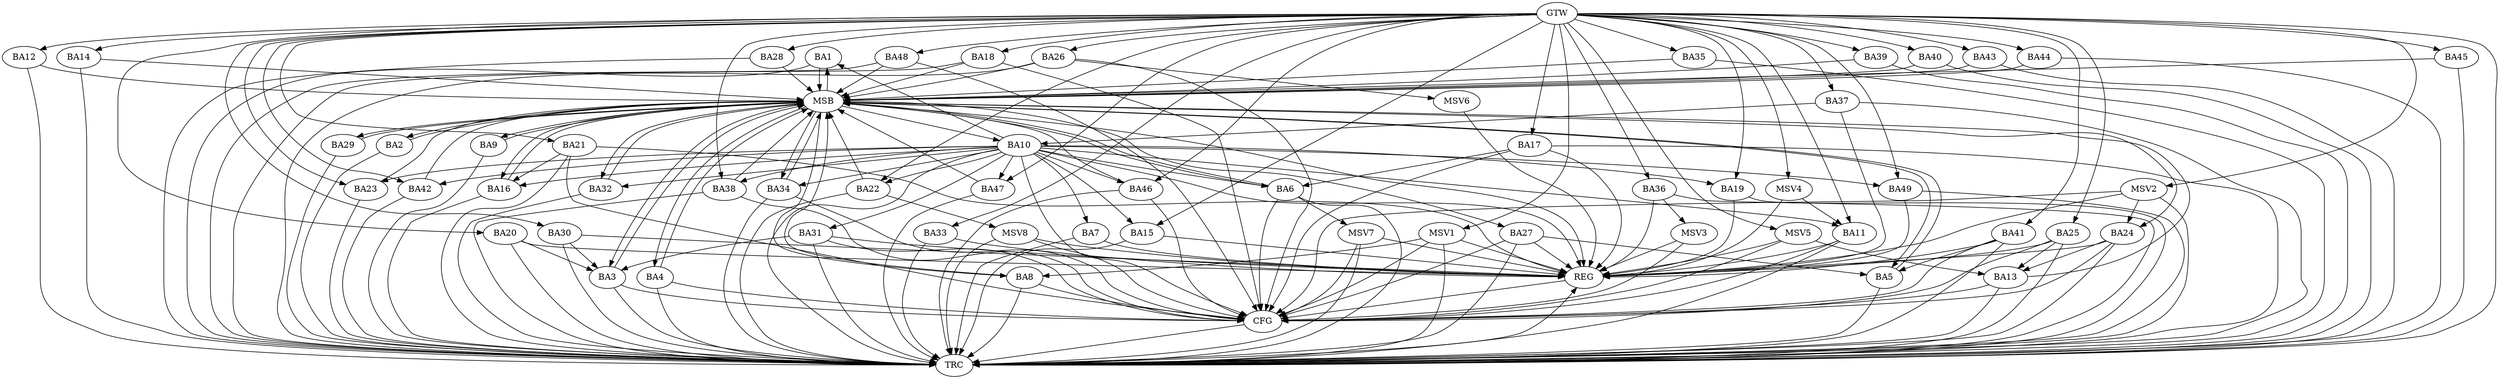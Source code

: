 strict digraph G {
  BA1 [ label="BA1" ];
  BA2 [ label="BA2" ];
  BA3 [ label="BA3" ];
  BA4 [ label="BA4" ];
  BA5 [ label="BA5" ];
  BA6 [ label="BA6" ];
  BA7 [ label="BA7" ];
  BA8 [ label="BA8" ];
  BA9 [ label="BA9" ];
  BA10 [ label="BA10" ];
  BA11 [ label="BA11" ];
  BA12 [ label="BA12" ];
  BA13 [ label="BA13" ];
  BA14 [ label="BA14" ];
  BA15 [ label="BA15" ];
  BA16 [ label="BA16" ];
  BA17 [ label="BA17" ];
  BA18 [ label="BA18" ];
  BA19 [ label="BA19" ];
  BA20 [ label="BA20" ];
  BA21 [ label="BA21" ];
  BA22 [ label="BA22" ];
  BA23 [ label="BA23" ];
  BA24 [ label="BA24" ];
  BA25 [ label="BA25" ];
  BA26 [ label="BA26" ];
  BA27 [ label="BA27" ];
  BA28 [ label="BA28" ];
  BA29 [ label="BA29" ];
  BA30 [ label="BA30" ];
  BA31 [ label="BA31" ];
  BA32 [ label="BA32" ];
  BA33 [ label="BA33" ];
  BA34 [ label="BA34" ];
  BA35 [ label="BA35" ];
  BA36 [ label="BA36" ];
  BA37 [ label="BA37" ];
  BA38 [ label="BA38" ];
  BA39 [ label="BA39" ];
  BA40 [ label="BA40" ];
  BA41 [ label="BA41" ];
  BA42 [ label="BA42" ];
  BA43 [ label="BA43" ];
  BA44 [ label="BA44" ];
  BA45 [ label="BA45" ];
  BA46 [ label="BA46" ];
  BA47 [ label="BA47" ];
  BA48 [ label="BA48" ];
  BA49 [ label="BA49" ];
  GTW [ label="GTW" ];
  REG [ label="REG" ];
  MSB [ label="MSB" ];
  CFG [ label="CFG" ];
  TRC [ label="TRC" ];
  MSV1 [ label="MSV1" ];
  MSV2 [ label="MSV2" ];
  MSV3 [ label="MSV3" ];
  MSV4 [ label="MSV4" ];
  MSV5 [ label="MSV5" ];
  MSV6 [ label="MSV6" ];
  MSV7 [ label="MSV7" ];
  MSV8 [ label="MSV8" ];
  BA10 -> BA6;
  BA17 -> BA6;
  BA20 -> BA3;
  BA21 -> BA16;
  BA24 -> BA13;
  BA25 -> BA13;
  BA27 -> BA5;
  BA30 -> BA3;
  BA31 -> BA3;
  BA37 -> BA10;
  BA41 -> BA5;
  GTW -> BA11;
  GTW -> BA12;
  GTW -> BA14;
  GTW -> BA15;
  GTW -> BA17;
  GTW -> BA18;
  GTW -> BA19;
  GTW -> BA20;
  GTW -> BA21;
  GTW -> BA22;
  GTW -> BA23;
  GTW -> BA25;
  GTW -> BA26;
  GTW -> BA28;
  GTW -> BA30;
  GTW -> BA33;
  GTW -> BA35;
  GTW -> BA36;
  GTW -> BA37;
  GTW -> BA38;
  GTW -> BA39;
  GTW -> BA40;
  GTW -> BA41;
  GTW -> BA42;
  GTW -> BA43;
  GTW -> BA44;
  GTW -> BA45;
  GTW -> BA46;
  GTW -> BA47;
  GTW -> BA48;
  GTW -> BA49;
  BA7 -> REG;
  BA10 -> REG;
  BA11 -> REG;
  BA15 -> REG;
  BA17 -> REG;
  BA19 -> REG;
  BA20 -> REG;
  BA21 -> REG;
  BA24 -> REG;
  BA25 -> REG;
  BA27 -> REG;
  BA30 -> REG;
  BA31 -> REG;
  BA33 -> REG;
  BA36 -> REG;
  BA37 -> REG;
  BA41 -> REG;
  BA49 -> REG;
  BA1 -> MSB;
  MSB -> BA2;
  MSB -> REG;
  BA2 -> MSB;
  MSB -> BA1;
  BA3 -> MSB;
  BA4 -> MSB;
  BA5 -> MSB;
  MSB -> BA3;
  BA6 -> MSB;
  BA8 -> MSB;
  MSB -> BA5;
  BA9 -> MSB;
  BA12 -> MSB;
  MSB -> BA4;
  BA13 -> MSB;
  BA14 -> MSB;
  MSB -> BA9;
  BA16 -> MSB;
  MSB -> BA10;
  BA18 -> MSB;
  BA22 -> MSB;
  BA23 -> MSB;
  BA26 -> MSB;
  MSB -> BA16;
  BA28 -> MSB;
  MSB -> BA8;
  BA29 -> MSB;
  BA32 -> MSB;
  BA34 -> MSB;
  BA35 -> MSB;
  MSB -> BA29;
  BA38 -> MSB;
  MSB -> BA32;
  BA39 -> MSB;
  MSB -> BA6;
  BA40 -> MSB;
  MSB -> BA34;
  BA42 -> MSB;
  BA43 -> MSB;
  BA44 -> MSB;
  MSB -> BA27;
  BA45 -> MSB;
  BA46 -> MSB;
  MSB -> BA24;
  BA47 -> MSB;
  BA48 -> MSB;
  BA17 -> CFG;
  BA31 -> CFG;
  BA41 -> CFG;
  BA21 -> CFG;
  BA48 -> CFG;
  BA11 -> CFG;
  BA26 -> CFG;
  BA8 -> CFG;
  BA25 -> CFG;
  BA13 -> CFG;
  BA18 -> CFG;
  BA34 -> CFG;
  BA6 -> CFG;
  BA27 -> CFG;
  BA3 -> CFG;
  BA38 -> CFG;
  BA24 -> CFG;
  BA10 -> CFG;
  BA46 -> CFG;
  BA4 -> CFG;
  REG -> CFG;
  BA1 -> TRC;
  BA2 -> TRC;
  BA3 -> TRC;
  BA4 -> TRC;
  BA5 -> TRC;
  BA6 -> TRC;
  BA7 -> TRC;
  BA8 -> TRC;
  BA9 -> TRC;
  BA10 -> TRC;
  BA11 -> TRC;
  BA12 -> TRC;
  BA13 -> TRC;
  BA14 -> TRC;
  BA15 -> TRC;
  BA16 -> TRC;
  BA17 -> TRC;
  BA18 -> TRC;
  BA19 -> TRC;
  BA20 -> TRC;
  BA21 -> TRC;
  BA22 -> TRC;
  BA23 -> TRC;
  BA24 -> TRC;
  BA25 -> TRC;
  BA26 -> TRC;
  BA27 -> TRC;
  BA28 -> TRC;
  BA29 -> TRC;
  BA30 -> TRC;
  BA31 -> TRC;
  BA32 -> TRC;
  BA33 -> TRC;
  BA34 -> TRC;
  BA35 -> TRC;
  BA36 -> TRC;
  BA37 -> TRC;
  BA38 -> TRC;
  BA39 -> TRC;
  BA40 -> TRC;
  BA41 -> TRC;
  BA42 -> TRC;
  BA43 -> TRC;
  BA44 -> TRC;
  BA45 -> TRC;
  BA46 -> TRC;
  BA47 -> TRC;
  BA48 -> TRC;
  BA49 -> TRC;
  GTW -> TRC;
  CFG -> TRC;
  TRC -> REG;
  BA10 -> BA42;
  BA10 -> BA31;
  BA10 -> BA22;
  BA10 -> BA47;
  BA10 -> BA38;
  BA10 -> BA49;
  BA10 -> BA16;
  BA10 -> BA15;
  BA10 -> BA11;
  BA10 -> BA19;
  BA10 -> BA32;
  BA10 -> BA46;
  BA10 -> BA1;
  BA10 -> BA34;
  BA10 -> BA23;
  BA10 -> BA7;
  MSV1 -> BA8;
  GTW -> MSV1;
  MSV1 -> REG;
  MSV1 -> TRC;
  MSV1 -> CFG;
  MSV2 -> BA24;
  GTW -> MSV2;
  MSV2 -> REG;
  MSV2 -> TRC;
  MSV2 -> CFG;
  BA36 -> MSV3;
  MSV3 -> REG;
  MSV3 -> CFG;
  MSV4 -> BA11;
  GTW -> MSV4;
  MSV4 -> REG;
  MSV5 -> BA13;
  GTW -> MSV5;
  MSV5 -> REG;
  MSV5 -> CFG;
  BA26 -> MSV6;
  MSV6 -> REG;
  BA6 -> MSV7;
  MSV7 -> REG;
  MSV7 -> TRC;
  MSV7 -> CFG;
  BA22 -> MSV8;
  MSV8 -> REG;
  MSV8 -> TRC;
  MSV8 -> CFG;
}
